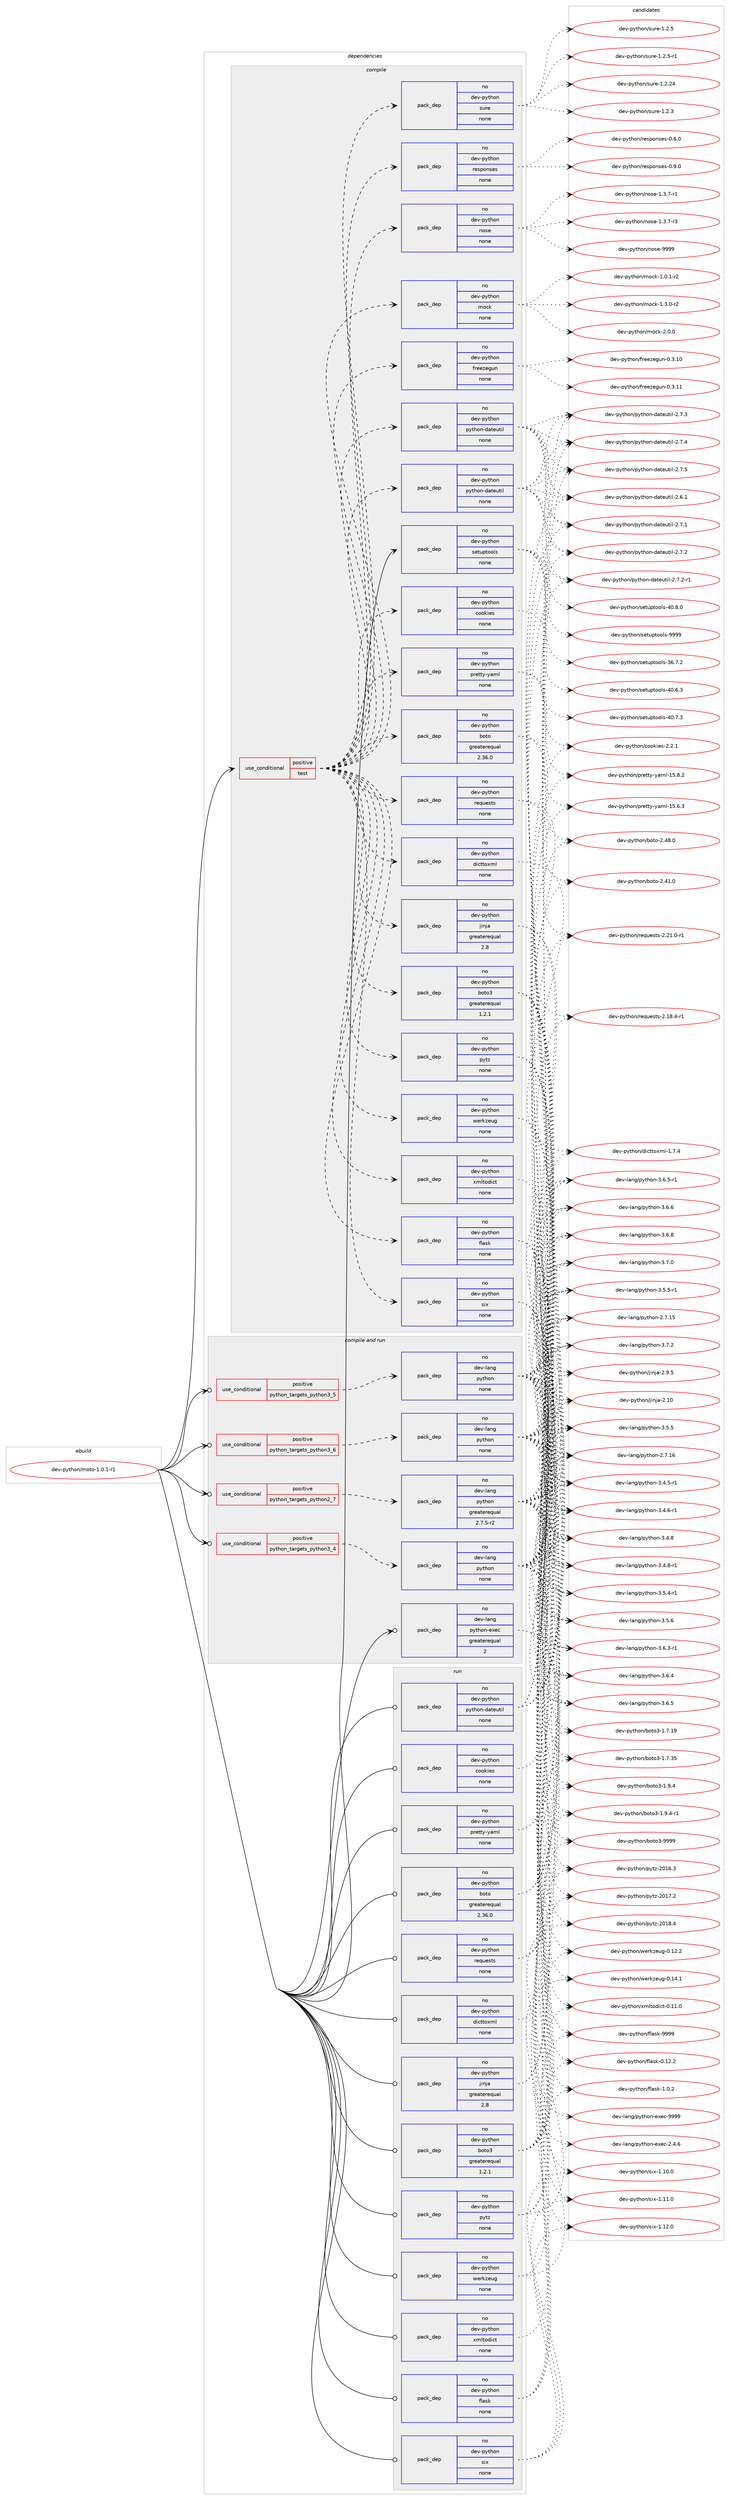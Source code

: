 digraph prolog {

# *************
# Graph options
# *************

newrank=true;
concentrate=true;
compound=true;
graph [rankdir=LR,fontname=Helvetica,fontsize=10,ranksep=1.5];#, ranksep=2.5, nodesep=0.2];
edge  [arrowhead=vee];
node  [fontname=Helvetica,fontsize=10];

# **********
# The ebuild
# **********

subgraph cluster_leftcol {
color=gray;
rank=same;
label=<<i>ebuild</i>>;
id [label="dev-python/moto-1.0.1-r1", color=red, width=4, href="../dev-python/moto-1.0.1-r1.svg"];
}

# ****************
# The dependencies
# ****************

subgraph cluster_midcol {
color=gray;
label=<<i>dependencies</i>>;
subgraph cluster_compile {
fillcolor="#eeeeee";
style=filled;
label=<<i>compile</i>>;
subgraph cond377640 {
dependency1419282 [label=<<TABLE BORDER="0" CELLBORDER="1" CELLSPACING="0" CELLPADDING="4"><TR><TD ROWSPAN="3" CELLPADDING="10">use_conditional</TD></TR><TR><TD>positive</TD></TR><TR><TD>test</TD></TR></TABLE>>, shape=none, color=red];
subgraph pack1018368 {
dependency1419283 [label=<<TABLE BORDER="0" CELLBORDER="1" CELLSPACING="0" CELLPADDING="4" WIDTH="220"><TR><TD ROWSPAN="6" CELLPADDING="30">pack_dep</TD></TR><TR><TD WIDTH="110">no</TD></TR><TR><TD>dev-python</TD></TR><TR><TD>cookies</TD></TR><TR><TD>none</TD></TR><TR><TD></TD></TR></TABLE>>, shape=none, color=blue];
}
dependency1419282:e -> dependency1419283:w [weight=20,style="dashed",arrowhead="vee"];
subgraph pack1018369 {
dependency1419284 [label=<<TABLE BORDER="0" CELLBORDER="1" CELLSPACING="0" CELLPADDING="4" WIDTH="220"><TR><TD ROWSPAN="6" CELLPADDING="30">pack_dep</TD></TR><TR><TD WIDTH="110">no</TD></TR><TR><TD>dev-python</TD></TR><TR><TD>dicttoxml</TD></TR><TR><TD>none</TD></TR><TR><TD></TD></TR></TABLE>>, shape=none, color=blue];
}
dependency1419282:e -> dependency1419284:w [weight=20,style="dashed",arrowhead="vee"];
subgraph pack1018370 {
dependency1419285 [label=<<TABLE BORDER="0" CELLBORDER="1" CELLSPACING="0" CELLPADDING="4" WIDTH="220"><TR><TD ROWSPAN="6" CELLPADDING="30">pack_dep</TD></TR><TR><TD WIDTH="110">no</TD></TR><TR><TD>dev-python</TD></TR><TR><TD>jinja</TD></TR><TR><TD>greaterequal</TD></TR><TR><TD>2.8</TD></TR></TABLE>>, shape=none, color=blue];
}
dependency1419282:e -> dependency1419285:w [weight=20,style="dashed",arrowhead="vee"];
subgraph pack1018371 {
dependency1419286 [label=<<TABLE BORDER="0" CELLBORDER="1" CELLSPACING="0" CELLPADDING="4" WIDTH="220"><TR><TD ROWSPAN="6" CELLPADDING="30">pack_dep</TD></TR><TR><TD WIDTH="110">no</TD></TR><TR><TD>dev-python</TD></TR><TR><TD>boto</TD></TR><TR><TD>greaterequal</TD></TR><TR><TD>2.36.0</TD></TR></TABLE>>, shape=none, color=blue];
}
dependency1419282:e -> dependency1419286:w [weight=20,style="dashed",arrowhead="vee"];
subgraph pack1018372 {
dependency1419287 [label=<<TABLE BORDER="0" CELLBORDER="1" CELLSPACING="0" CELLPADDING="4" WIDTH="220"><TR><TD ROWSPAN="6" CELLPADDING="30">pack_dep</TD></TR><TR><TD WIDTH="110">no</TD></TR><TR><TD>dev-python</TD></TR><TR><TD>boto3</TD></TR><TR><TD>greaterequal</TD></TR><TR><TD>1.2.1</TD></TR></TABLE>>, shape=none, color=blue];
}
dependency1419282:e -> dependency1419287:w [weight=20,style="dashed",arrowhead="vee"];
subgraph pack1018373 {
dependency1419288 [label=<<TABLE BORDER="0" CELLBORDER="1" CELLSPACING="0" CELLPADDING="4" WIDTH="220"><TR><TD ROWSPAN="6" CELLPADDING="30">pack_dep</TD></TR><TR><TD WIDTH="110">no</TD></TR><TR><TD>dev-python</TD></TR><TR><TD>flask</TD></TR><TR><TD>none</TD></TR><TR><TD></TD></TR></TABLE>>, shape=none, color=blue];
}
dependency1419282:e -> dependency1419288:w [weight=20,style="dashed",arrowhead="vee"];
subgraph pack1018374 {
dependency1419289 [label=<<TABLE BORDER="0" CELLBORDER="1" CELLSPACING="0" CELLPADDING="4" WIDTH="220"><TR><TD ROWSPAN="6" CELLPADDING="30">pack_dep</TD></TR><TR><TD WIDTH="110">no</TD></TR><TR><TD>dev-python</TD></TR><TR><TD>pretty-yaml</TD></TR><TR><TD>none</TD></TR><TR><TD></TD></TR></TABLE>>, shape=none, color=blue];
}
dependency1419282:e -> dependency1419289:w [weight=20,style="dashed",arrowhead="vee"];
subgraph pack1018375 {
dependency1419290 [label=<<TABLE BORDER="0" CELLBORDER="1" CELLSPACING="0" CELLPADDING="4" WIDTH="220"><TR><TD ROWSPAN="6" CELLPADDING="30">pack_dep</TD></TR><TR><TD WIDTH="110">no</TD></TR><TR><TD>dev-python</TD></TR><TR><TD>python-dateutil</TD></TR><TR><TD>none</TD></TR><TR><TD></TD></TR></TABLE>>, shape=none, color=blue];
}
dependency1419282:e -> dependency1419290:w [weight=20,style="dashed",arrowhead="vee"];
subgraph pack1018376 {
dependency1419291 [label=<<TABLE BORDER="0" CELLBORDER="1" CELLSPACING="0" CELLPADDING="4" WIDTH="220"><TR><TD ROWSPAN="6" CELLPADDING="30">pack_dep</TD></TR><TR><TD WIDTH="110">no</TD></TR><TR><TD>dev-python</TD></TR><TR><TD>pytz</TD></TR><TR><TD>none</TD></TR><TR><TD></TD></TR></TABLE>>, shape=none, color=blue];
}
dependency1419282:e -> dependency1419291:w [weight=20,style="dashed",arrowhead="vee"];
subgraph pack1018377 {
dependency1419292 [label=<<TABLE BORDER="0" CELLBORDER="1" CELLSPACING="0" CELLPADDING="4" WIDTH="220"><TR><TD ROWSPAN="6" CELLPADDING="30">pack_dep</TD></TR><TR><TD WIDTH="110">no</TD></TR><TR><TD>dev-python</TD></TR><TR><TD>python-dateutil</TD></TR><TR><TD>none</TD></TR><TR><TD></TD></TR></TABLE>>, shape=none, color=blue];
}
dependency1419282:e -> dependency1419292:w [weight=20,style="dashed",arrowhead="vee"];
subgraph pack1018378 {
dependency1419293 [label=<<TABLE BORDER="0" CELLBORDER="1" CELLSPACING="0" CELLPADDING="4" WIDTH="220"><TR><TD ROWSPAN="6" CELLPADDING="30">pack_dep</TD></TR><TR><TD WIDTH="110">no</TD></TR><TR><TD>dev-python</TD></TR><TR><TD>requests</TD></TR><TR><TD>none</TD></TR><TR><TD></TD></TR></TABLE>>, shape=none, color=blue];
}
dependency1419282:e -> dependency1419293:w [weight=20,style="dashed",arrowhead="vee"];
subgraph pack1018379 {
dependency1419294 [label=<<TABLE BORDER="0" CELLBORDER="1" CELLSPACING="0" CELLPADDING="4" WIDTH="220"><TR><TD ROWSPAN="6" CELLPADDING="30">pack_dep</TD></TR><TR><TD WIDTH="110">no</TD></TR><TR><TD>dev-python</TD></TR><TR><TD>xmltodict</TD></TR><TR><TD>none</TD></TR><TR><TD></TD></TR></TABLE>>, shape=none, color=blue];
}
dependency1419282:e -> dependency1419294:w [weight=20,style="dashed",arrowhead="vee"];
subgraph pack1018380 {
dependency1419295 [label=<<TABLE BORDER="0" CELLBORDER="1" CELLSPACING="0" CELLPADDING="4" WIDTH="220"><TR><TD ROWSPAN="6" CELLPADDING="30">pack_dep</TD></TR><TR><TD WIDTH="110">no</TD></TR><TR><TD>dev-python</TD></TR><TR><TD>six</TD></TR><TR><TD>none</TD></TR><TR><TD></TD></TR></TABLE>>, shape=none, color=blue];
}
dependency1419282:e -> dependency1419295:w [weight=20,style="dashed",arrowhead="vee"];
subgraph pack1018381 {
dependency1419296 [label=<<TABLE BORDER="0" CELLBORDER="1" CELLSPACING="0" CELLPADDING="4" WIDTH="220"><TR><TD ROWSPAN="6" CELLPADDING="30">pack_dep</TD></TR><TR><TD WIDTH="110">no</TD></TR><TR><TD>dev-python</TD></TR><TR><TD>werkzeug</TD></TR><TR><TD>none</TD></TR><TR><TD></TD></TR></TABLE>>, shape=none, color=blue];
}
dependency1419282:e -> dependency1419296:w [weight=20,style="dashed",arrowhead="vee"];
subgraph pack1018382 {
dependency1419297 [label=<<TABLE BORDER="0" CELLBORDER="1" CELLSPACING="0" CELLPADDING="4" WIDTH="220"><TR><TD ROWSPAN="6" CELLPADDING="30">pack_dep</TD></TR><TR><TD WIDTH="110">no</TD></TR><TR><TD>dev-python</TD></TR><TR><TD>freezegun</TD></TR><TR><TD>none</TD></TR><TR><TD></TD></TR></TABLE>>, shape=none, color=blue];
}
dependency1419282:e -> dependency1419297:w [weight=20,style="dashed",arrowhead="vee"];
subgraph pack1018383 {
dependency1419298 [label=<<TABLE BORDER="0" CELLBORDER="1" CELLSPACING="0" CELLPADDING="4" WIDTH="220"><TR><TD ROWSPAN="6" CELLPADDING="30">pack_dep</TD></TR><TR><TD WIDTH="110">no</TD></TR><TR><TD>dev-python</TD></TR><TR><TD>mock</TD></TR><TR><TD>none</TD></TR><TR><TD></TD></TR></TABLE>>, shape=none, color=blue];
}
dependency1419282:e -> dependency1419298:w [weight=20,style="dashed",arrowhead="vee"];
subgraph pack1018384 {
dependency1419299 [label=<<TABLE BORDER="0" CELLBORDER="1" CELLSPACING="0" CELLPADDING="4" WIDTH="220"><TR><TD ROWSPAN="6" CELLPADDING="30">pack_dep</TD></TR><TR><TD WIDTH="110">no</TD></TR><TR><TD>dev-python</TD></TR><TR><TD>nose</TD></TR><TR><TD>none</TD></TR><TR><TD></TD></TR></TABLE>>, shape=none, color=blue];
}
dependency1419282:e -> dependency1419299:w [weight=20,style="dashed",arrowhead="vee"];
subgraph pack1018385 {
dependency1419300 [label=<<TABLE BORDER="0" CELLBORDER="1" CELLSPACING="0" CELLPADDING="4" WIDTH="220"><TR><TD ROWSPAN="6" CELLPADDING="30">pack_dep</TD></TR><TR><TD WIDTH="110">no</TD></TR><TR><TD>dev-python</TD></TR><TR><TD>responses</TD></TR><TR><TD>none</TD></TR><TR><TD></TD></TR></TABLE>>, shape=none, color=blue];
}
dependency1419282:e -> dependency1419300:w [weight=20,style="dashed",arrowhead="vee"];
subgraph pack1018386 {
dependency1419301 [label=<<TABLE BORDER="0" CELLBORDER="1" CELLSPACING="0" CELLPADDING="4" WIDTH="220"><TR><TD ROWSPAN="6" CELLPADDING="30">pack_dep</TD></TR><TR><TD WIDTH="110">no</TD></TR><TR><TD>dev-python</TD></TR><TR><TD>sure</TD></TR><TR><TD>none</TD></TR><TR><TD></TD></TR></TABLE>>, shape=none, color=blue];
}
dependency1419282:e -> dependency1419301:w [weight=20,style="dashed",arrowhead="vee"];
}
id:e -> dependency1419282:w [weight=20,style="solid",arrowhead="vee"];
subgraph pack1018387 {
dependency1419302 [label=<<TABLE BORDER="0" CELLBORDER="1" CELLSPACING="0" CELLPADDING="4" WIDTH="220"><TR><TD ROWSPAN="6" CELLPADDING="30">pack_dep</TD></TR><TR><TD WIDTH="110">no</TD></TR><TR><TD>dev-python</TD></TR><TR><TD>setuptools</TD></TR><TR><TD>none</TD></TR><TR><TD></TD></TR></TABLE>>, shape=none, color=blue];
}
id:e -> dependency1419302:w [weight=20,style="solid",arrowhead="vee"];
}
subgraph cluster_compileandrun {
fillcolor="#eeeeee";
style=filled;
label=<<i>compile and run</i>>;
subgraph cond377641 {
dependency1419303 [label=<<TABLE BORDER="0" CELLBORDER="1" CELLSPACING="0" CELLPADDING="4"><TR><TD ROWSPAN="3" CELLPADDING="10">use_conditional</TD></TR><TR><TD>positive</TD></TR><TR><TD>python_targets_python2_7</TD></TR></TABLE>>, shape=none, color=red];
subgraph pack1018388 {
dependency1419304 [label=<<TABLE BORDER="0" CELLBORDER="1" CELLSPACING="0" CELLPADDING="4" WIDTH="220"><TR><TD ROWSPAN="6" CELLPADDING="30">pack_dep</TD></TR><TR><TD WIDTH="110">no</TD></TR><TR><TD>dev-lang</TD></TR><TR><TD>python</TD></TR><TR><TD>greaterequal</TD></TR><TR><TD>2.7.5-r2</TD></TR></TABLE>>, shape=none, color=blue];
}
dependency1419303:e -> dependency1419304:w [weight=20,style="dashed",arrowhead="vee"];
}
id:e -> dependency1419303:w [weight=20,style="solid",arrowhead="odotvee"];
subgraph cond377642 {
dependency1419305 [label=<<TABLE BORDER="0" CELLBORDER="1" CELLSPACING="0" CELLPADDING="4"><TR><TD ROWSPAN="3" CELLPADDING="10">use_conditional</TD></TR><TR><TD>positive</TD></TR><TR><TD>python_targets_python3_4</TD></TR></TABLE>>, shape=none, color=red];
subgraph pack1018389 {
dependency1419306 [label=<<TABLE BORDER="0" CELLBORDER="1" CELLSPACING="0" CELLPADDING="4" WIDTH="220"><TR><TD ROWSPAN="6" CELLPADDING="30">pack_dep</TD></TR><TR><TD WIDTH="110">no</TD></TR><TR><TD>dev-lang</TD></TR><TR><TD>python</TD></TR><TR><TD>none</TD></TR><TR><TD></TD></TR></TABLE>>, shape=none, color=blue];
}
dependency1419305:e -> dependency1419306:w [weight=20,style="dashed",arrowhead="vee"];
}
id:e -> dependency1419305:w [weight=20,style="solid",arrowhead="odotvee"];
subgraph cond377643 {
dependency1419307 [label=<<TABLE BORDER="0" CELLBORDER="1" CELLSPACING="0" CELLPADDING="4"><TR><TD ROWSPAN="3" CELLPADDING="10">use_conditional</TD></TR><TR><TD>positive</TD></TR><TR><TD>python_targets_python3_5</TD></TR></TABLE>>, shape=none, color=red];
subgraph pack1018390 {
dependency1419308 [label=<<TABLE BORDER="0" CELLBORDER="1" CELLSPACING="0" CELLPADDING="4" WIDTH="220"><TR><TD ROWSPAN="6" CELLPADDING="30">pack_dep</TD></TR><TR><TD WIDTH="110">no</TD></TR><TR><TD>dev-lang</TD></TR><TR><TD>python</TD></TR><TR><TD>none</TD></TR><TR><TD></TD></TR></TABLE>>, shape=none, color=blue];
}
dependency1419307:e -> dependency1419308:w [weight=20,style="dashed",arrowhead="vee"];
}
id:e -> dependency1419307:w [weight=20,style="solid",arrowhead="odotvee"];
subgraph cond377644 {
dependency1419309 [label=<<TABLE BORDER="0" CELLBORDER="1" CELLSPACING="0" CELLPADDING="4"><TR><TD ROWSPAN="3" CELLPADDING="10">use_conditional</TD></TR><TR><TD>positive</TD></TR><TR><TD>python_targets_python3_6</TD></TR></TABLE>>, shape=none, color=red];
subgraph pack1018391 {
dependency1419310 [label=<<TABLE BORDER="0" CELLBORDER="1" CELLSPACING="0" CELLPADDING="4" WIDTH="220"><TR><TD ROWSPAN="6" CELLPADDING="30">pack_dep</TD></TR><TR><TD WIDTH="110">no</TD></TR><TR><TD>dev-lang</TD></TR><TR><TD>python</TD></TR><TR><TD>none</TD></TR><TR><TD></TD></TR></TABLE>>, shape=none, color=blue];
}
dependency1419309:e -> dependency1419310:w [weight=20,style="dashed",arrowhead="vee"];
}
id:e -> dependency1419309:w [weight=20,style="solid",arrowhead="odotvee"];
subgraph pack1018392 {
dependency1419311 [label=<<TABLE BORDER="0" CELLBORDER="1" CELLSPACING="0" CELLPADDING="4" WIDTH="220"><TR><TD ROWSPAN="6" CELLPADDING="30">pack_dep</TD></TR><TR><TD WIDTH="110">no</TD></TR><TR><TD>dev-lang</TD></TR><TR><TD>python-exec</TD></TR><TR><TD>greaterequal</TD></TR><TR><TD>2</TD></TR></TABLE>>, shape=none, color=blue];
}
id:e -> dependency1419311:w [weight=20,style="solid",arrowhead="odotvee"];
}
subgraph cluster_run {
fillcolor="#eeeeee";
style=filled;
label=<<i>run</i>>;
subgraph pack1018393 {
dependency1419312 [label=<<TABLE BORDER="0" CELLBORDER="1" CELLSPACING="0" CELLPADDING="4" WIDTH="220"><TR><TD ROWSPAN="6" CELLPADDING="30">pack_dep</TD></TR><TR><TD WIDTH="110">no</TD></TR><TR><TD>dev-python</TD></TR><TR><TD>boto</TD></TR><TR><TD>greaterequal</TD></TR><TR><TD>2.36.0</TD></TR></TABLE>>, shape=none, color=blue];
}
id:e -> dependency1419312:w [weight=20,style="solid",arrowhead="odot"];
subgraph pack1018394 {
dependency1419313 [label=<<TABLE BORDER="0" CELLBORDER="1" CELLSPACING="0" CELLPADDING="4" WIDTH="220"><TR><TD ROWSPAN="6" CELLPADDING="30">pack_dep</TD></TR><TR><TD WIDTH="110">no</TD></TR><TR><TD>dev-python</TD></TR><TR><TD>boto3</TD></TR><TR><TD>greaterequal</TD></TR><TR><TD>1.2.1</TD></TR></TABLE>>, shape=none, color=blue];
}
id:e -> dependency1419313:w [weight=20,style="solid",arrowhead="odot"];
subgraph pack1018395 {
dependency1419314 [label=<<TABLE BORDER="0" CELLBORDER="1" CELLSPACING="0" CELLPADDING="4" WIDTH="220"><TR><TD ROWSPAN="6" CELLPADDING="30">pack_dep</TD></TR><TR><TD WIDTH="110">no</TD></TR><TR><TD>dev-python</TD></TR><TR><TD>cookies</TD></TR><TR><TD>none</TD></TR><TR><TD></TD></TR></TABLE>>, shape=none, color=blue];
}
id:e -> dependency1419314:w [weight=20,style="solid",arrowhead="odot"];
subgraph pack1018396 {
dependency1419315 [label=<<TABLE BORDER="0" CELLBORDER="1" CELLSPACING="0" CELLPADDING="4" WIDTH="220"><TR><TD ROWSPAN="6" CELLPADDING="30">pack_dep</TD></TR><TR><TD WIDTH="110">no</TD></TR><TR><TD>dev-python</TD></TR><TR><TD>dicttoxml</TD></TR><TR><TD>none</TD></TR><TR><TD></TD></TR></TABLE>>, shape=none, color=blue];
}
id:e -> dependency1419315:w [weight=20,style="solid",arrowhead="odot"];
subgraph pack1018397 {
dependency1419316 [label=<<TABLE BORDER="0" CELLBORDER="1" CELLSPACING="0" CELLPADDING="4" WIDTH="220"><TR><TD ROWSPAN="6" CELLPADDING="30">pack_dep</TD></TR><TR><TD WIDTH="110">no</TD></TR><TR><TD>dev-python</TD></TR><TR><TD>flask</TD></TR><TR><TD>none</TD></TR><TR><TD></TD></TR></TABLE>>, shape=none, color=blue];
}
id:e -> dependency1419316:w [weight=20,style="solid",arrowhead="odot"];
subgraph pack1018398 {
dependency1419317 [label=<<TABLE BORDER="0" CELLBORDER="1" CELLSPACING="0" CELLPADDING="4" WIDTH="220"><TR><TD ROWSPAN="6" CELLPADDING="30">pack_dep</TD></TR><TR><TD WIDTH="110">no</TD></TR><TR><TD>dev-python</TD></TR><TR><TD>jinja</TD></TR><TR><TD>greaterequal</TD></TR><TR><TD>2.8</TD></TR></TABLE>>, shape=none, color=blue];
}
id:e -> dependency1419317:w [weight=20,style="solid",arrowhead="odot"];
subgraph pack1018399 {
dependency1419318 [label=<<TABLE BORDER="0" CELLBORDER="1" CELLSPACING="0" CELLPADDING="4" WIDTH="220"><TR><TD ROWSPAN="6" CELLPADDING="30">pack_dep</TD></TR><TR><TD WIDTH="110">no</TD></TR><TR><TD>dev-python</TD></TR><TR><TD>pretty-yaml</TD></TR><TR><TD>none</TD></TR><TR><TD></TD></TR></TABLE>>, shape=none, color=blue];
}
id:e -> dependency1419318:w [weight=20,style="solid",arrowhead="odot"];
subgraph pack1018400 {
dependency1419319 [label=<<TABLE BORDER="0" CELLBORDER="1" CELLSPACING="0" CELLPADDING="4" WIDTH="220"><TR><TD ROWSPAN="6" CELLPADDING="30">pack_dep</TD></TR><TR><TD WIDTH="110">no</TD></TR><TR><TD>dev-python</TD></TR><TR><TD>python-dateutil</TD></TR><TR><TD>none</TD></TR><TR><TD></TD></TR></TABLE>>, shape=none, color=blue];
}
id:e -> dependency1419319:w [weight=20,style="solid",arrowhead="odot"];
subgraph pack1018401 {
dependency1419320 [label=<<TABLE BORDER="0" CELLBORDER="1" CELLSPACING="0" CELLPADDING="4" WIDTH="220"><TR><TD ROWSPAN="6" CELLPADDING="30">pack_dep</TD></TR><TR><TD WIDTH="110">no</TD></TR><TR><TD>dev-python</TD></TR><TR><TD>pytz</TD></TR><TR><TD>none</TD></TR><TR><TD></TD></TR></TABLE>>, shape=none, color=blue];
}
id:e -> dependency1419320:w [weight=20,style="solid",arrowhead="odot"];
subgraph pack1018402 {
dependency1419321 [label=<<TABLE BORDER="0" CELLBORDER="1" CELLSPACING="0" CELLPADDING="4" WIDTH="220"><TR><TD ROWSPAN="6" CELLPADDING="30">pack_dep</TD></TR><TR><TD WIDTH="110">no</TD></TR><TR><TD>dev-python</TD></TR><TR><TD>requests</TD></TR><TR><TD>none</TD></TR><TR><TD></TD></TR></TABLE>>, shape=none, color=blue];
}
id:e -> dependency1419321:w [weight=20,style="solid",arrowhead="odot"];
subgraph pack1018403 {
dependency1419322 [label=<<TABLE BORDER="0" CELLBORDER="1" CELLSPACING="0" CELLPADDING="4" WIDTH="220"><TR><TD ROWSPAN="6" CELLPADDING="30">pack_dep</TD></TR><TR><TD WIDTH="110">no</TD></TR><TR><TD>dev-python</TD></TR><TR><TD>six</TD></TR><TR><TD>none</TD></TR><TR><TD></TD></TR></TABLE>>, shape=none, color=blue];
}
id:e -> dependency1419322:w [weight=20,style="solid",arrowhead="odot"];
subgraph pack1018404 {
dependency1419323 [label=<<TABLE BORDER="0" CELLBORDER="1" CELLSPACING="0" CELLPADDING="4" WIDTH="220"><TR><TD ROWSPAN="6" CELLPADDING="30">pack_dep</TD></TR><TR><TD WIDTH="110">no</TD></TR><TR><TD>dev-python</TD></TR><TR><TD>werkzeug</TD></TR><TR><TD>none</TD></TR><TR><TD></TD></TR></TABLE>>, shape=none, color=blue];
}
id:e -> dependency1419323:w [weight=20,style="solid",arrowhead="odot"];
subgraph pack1018405 {
dependency1419324 [label=<<TABLE BORDER="0" CELLBORDER="1" CELLSPACING="0" CELLPADDING="4" WIDTH="220"><TR><TD ROWSPAN="6" CELLPADDING="30">pack_dep</TD></TR><TR><TD WIDTH="110">no</TD></TR><TR><TD>dev-python</TD></TR><TR><TD>xmltodict</TD></TR><TR><TD>none</TD></TR><TR><TD></TD></TR></TABLE>>, shape=none, color=blue];
}
id:e -> dependency1419324:w [weight=20,style="solid",arrowhead="odot"];
}
}

# **************
# The candidates
# **************

subgraph cluster_choices {
rank=same;
color=gray;
label=<<i>candidates</i>>;

subgraph choice1018368 {
color=black;
nodesep=1;
choice100101118451121211161041111104799111111107105101115455046504649 [label="dev-python/cookies-2.2.1", color=red, width=4,href="../dev-python/cookies-2.2.1.svg"];
dependency1419283:e -> choice100101118451121211161041111104799111111107105101115455046504649:w [style=dotted,weight="100"];
}
subgraph choice1018369 {
color=black;
nodesep=1;
choice100101118451121211161041111104710010599116116111120109108454946554652 [label="dev-python/dicttoxml-1.7.4", color=red, width=4,href="../dev-python/dicttoxml-1.7.4.svg"];
dependency1419284:e -> choice100101118451121211161041111104710010599116116111120109108454946554652:w [style=dotted,weight="100"];
}
subgraph choice1018370 {
color=black;
nodesep=1;
choice1001011184511212111610411111047106105110106974550464948 [label="dev-python/jinja-2.10", color=red, width=4,href="../dev-python/jinja-2.10.svg"];
choice100101118451121211161041111104710610511010697455046574653 [label="dev-python/jinja-2.9.5", color=red, width=4,href="../dev-python/jinja-2.9.5.svg"];
dependency1419285:e -> choice1001011184511212111610411111047106105110106974550464948:w [style=dotted,weight="100"];
dependency1419285:e -> choice100101118451121211161041111104710610511010697455046574653:w [style=dotted,weight="100"];
}
subgraph choice1018371 {
color=black;
nodesep=1;
choice10010111845112121116104111110479811111611145504652494648 [label="dev-python/boto-2.41.0", color=red, width=4,href="../dev-python/boto-2.41.0.svg"];
choice10010111845112121116104111110479811111611145504652564648 [label="dev-python/boto-2.48.0", color=red, width=4,href="../dev-python/boto-2.48.0.svg"];
dependency1419286:e -> choice10010111845112121116104111110479811111611145504652494648:w [style=dotted,weight="100"];
dependency1419286:e -> choice10010111845112121116104111110479811111611145504652564648:w [style=dotted,weight="100"];
}
subgraph choice1018372 {
color=black;
nodesep=1;
choice1001011184511212111610411111047981111161115145494655464957 [label="dev-python/boto3-1.7.19", color=red, width=4,href="../dev-python/boto3-1.7.19.svg"];
choice1001011184511212111610411111047981111161115145494655465153 [label="dev-python/boto3-1.7.35", color=red, width=4,href="../dev-python/boto3-1.7.35.svg"];
choice10010111845112121116104111110479811111611151454946574652 [label="dev-python/boto3-1.9.4", color=red, width=4,href="../dev-python/boto3-1.9.4.svg"];
choice100101118451121211161041111104798111116111514549465746524511449 [label="dev-python/boto3-1.9.4-r1", color=red, width=4,href="../dev-python/boto3-1.9.4-r1.svg"];
choice100101118451121211161041111104798111116111514557575757 [label="dev-python/boto3-9999", color=red, width=4,href="../dev-python/boto3-9999.svg"];
dependency1419287:e -> choice1001011184511212111610411111047981111161115145494655464957:w [style=dotted,weight="100"];
dependency1419287:e -> choice1001011184511212111610411111047981111161115145494655465153:w [style=dotted,weight="100"];
dependency1419287:e -> choice10010111845112121116104111110479811111611151454946574652:w [style=dotted,weight="100"];
dependency1419287:e -> choice100101118451121211161041111104798111116111514549465746524511449:w [style=dotted,weight="100"];
dependency1419287:e -> choice100101118451121211161041111104798111116111514557575757:w [style=dotted,weight="100"];
}
subgraph choice1018373 {
color=black;
nodesep=1;
choice10010111845112121116104111110471021089711510745484649504650 [label="dev-python/flask-0.12.2", color=red, width=4,href="../dev-python/flask-0.12.2.svg"];
choice100101118451121211161041111104710210897115107454946484650 [label="dev-python/flask-1.0.2", color=red, width=4,href="../dev-python/flask-1.0.2.svg"];
choice1001011184511212111610411111047102108971151074557575757 [label="dev-python/flask-9999", color=red, width=4,href="../dev-python/flask-9999.svg"];
dependency1419288:e -> choice10010111845112121116104111110471021089711510745484649504650:w [style=dotted,weight="100"];
dependency1419288:e -> choice100101118451121211161041111104710210897115107454946484650:w [style=dotted,weight="100"];
dependency1419288:e -> choice1001011184511212111610411111047102108971151074557575757:w [style=dotted,weight="100"];
}
subgraph choice1018374 {
color=black;
nodesep=1;
choice1001011184511212111610411111047112114101116116121451219710910845495346544651 [label="dev-python/pretty-yaml-15.6.3", color=red, width=4,href="../dev-python/pretty-yaml-15.6.3.svg"];
choice1001011184511212111610411111047112114101116116121451219710910845495346564650 [label="dev-python/pretty-yaml-15.8.2", color=red, width=4,href="../dev-python/pretty-yaml-15.8.2.svg"];
dependency1419289:e -> choice1001011184511212111610411111047112114101116116121451219710910845495346544651:w [style=dotted,weight="100"];
dependency1419289:e -> choice1001011184511212111610411111047112114101116116121451219710910845495346564650:w [style=dotted,weight="100"];
}
subgraph choice1018375 {
color=black;
nodesep=1;
choice10010111845112121116104111110471121211161041111104510097116101117116105108455046544649 [label="dev-python/python-dateutil-2.6.1", color=red, width=4,href="../dev-python/python-dateutil-2.6.1.svg"];
choice10010111845112121116104111110471121211161041111104510097116101117116105108455046554649 [label="dev-python/python-dateutil-2.7.1", color=red, width=4,href="../dev-python/python-dateutil-2.7.1.svg"];
choice10010111845112121116104111110471121211161041111104510097116101117116105108455046554650 [label="dev-python/python-dateutil-2.7.2", color=red, width=4,href="../dev-python/python-dateutil-2.7.2.svg"];
choice100101118451121211161041111104711212111610411111045100971161011171161051084550465546504511449 [label="dev-python/python-dateutil-2.7.2-r1", color=red, width=4,href="../dev-python/python-dateutil-2.7.2-r1.svg"];
choice10010111845112121116104111110471121211161041111104510097116101117116105108455046554651 [label="dev-python/python-dateutil-2.7.3", color=red, width=4,href="../dev-python/python-dateutil-2.7.3.svg"];
choice10010111845112121116104111110471121211161041111104510097116101117116105108455046554652 [label="dev-python/python-dateutil-2.7.4", color=red, width=4,href="../dev-python/python-dateutil-2.7.4.svg"];
choice10010111845112121116104111110471121211161041111104510097116101117116105108455046554653 [label="dev-python/python-dateutil-2.7.5", color=red, width=4,href="../dev-python/python-dateutil-2.7.5.svg"];
dependency1419290:e -> choice10010111845112121116104111110471121211161041111104510097116101117116105108455046544649:w [style=dotted,weight="100"];
dependency1419290:e -> choice10010111845112121116104111110471121211161041111104510097116101117116105108455046554649:w [style=dotted,weight="100"];
dependency1419290:e -> choice10010111845112121116104111110471121211161041111104510097116101117116105108455046554650:w [style=dotted,weight="100"];
dependency1419290:e -> choice100101118451121211161041111104711212111610411111045100971161011171161051084550465546504511449:w [style=dotted,weight="100"];
dependency1419290:e -> choice10010111845112121116104111110471121211161041111104510097116101117116105108455046554651:w [style=dotted,weight="100"];
dependency1419290:e -> choice10010111845112121116104111110471121211161041111104510097116101117116105108455046554652:w [style=dotted,weight="100"];
dependency1419290:e -> choice10010111845112121116104111110471121211161041111104510097116101117116105108455046554653:w [style=dotted,weight="100"];
}
subgraph choice1018376 {
color=black;
nodesep=1;
choice100101118451121211161041111104711212111612245504849544651 [label="dev-python/pytz-2016.3", color=red, width=4,href="../dev-python/pytz-2016.3.svg"];
choice100101118451121211161041111104711212111612245504849554650 [label="dev-python/pytz-2017.2", color=red, width=4,href="../dev-python/pytz-2017.2.svg"];
choice100101118451121211161041111104711212111612245504849564652 [label="dev-python/pytz-2018.4", color=red, width=4,href="../dev-python/pytz-2018.4.svg"];
dependency1419291:e -> choice100101118451121211161041111104711212111612245504849544651:w [style=dotted,weight="100"];
dependency1419291:e -> choice100101118451121211161041111104711212111612245504849554650:w [style=dotted,weight="100"];
dependency1419291:e -> choice100101118451121211161041111104711212111612245504849564652:w [style=dotted,weight="100"];
}
subgraph choice1018377 {
color=black;
nodesep=1;
choice10010111845112121116104111110471121211161041111104510097116101117116105108455046544649 [label="dev-python/python-dateutil-2.6.1", color=red, width=4,href="../dev-python/python-dateutil-2.6.1.svg"];
choice10010111845112121116104111110471121211161041111104510097116101117116105108455046554649 [label="dev-python/python-dateutil-2.7.1", color=red, width=4,href="../dev-python/python-dateutil-2.7.1.svg"];
choice10010111845112121116104111110471121211161041111104510097116101117116105108455046554650 [label="dev-python/python-dateutil-2.7.2", color=red, width=4,href="../dev-python/python-dateutil-2.7.2.svg"];
choice100101118451121211161041111104711212111610411111045100971161011171161051084550465546504511449 [label="dev-python/python-dateutil-2.7.2-r1", color=red, width=4,href="../dev-python/python-dateutil-2.7.2-r1.svg"];
choice10010111845112121116104111110471121211161041111104510097116101117116105108455046554651 [label="dev-python/python-dateutil-2.7.3", color=red, width=4,href="../dev-python/python-dateutil-2.7.3.svg"];
choice10010111845112121116104111110471121211161041111104510097116101117116105108455046554652 [label="dev-python/python-dateutil-2.7.4", color=red, width=4,href="../dev-python/python-dateutil-2.7.4.svg"];
choice10010111845112121116104111110471121211161041111104510097116101117116105108455046554653 [label="dev-python/python-dateutil-2.7.5", color=red, width=4,href="../dev-python/python-dateutil-2.7.5.svg"];
dependency1419292:e -> choice10010111845112121116104111110471121211161041111104510097116101117116105108455046544649:w [style=dotted,weight="100"];
dependency1419292:e -> choice10010111845112121116104111110471121211161041111104510097116101117116105108455046554649:w [style=dotted,weight="100"];
dependency1419292:e -> choice10010111845112121116104111110471121211161041111104510097116101117116105108455046554650:w [style=dotted,weight="100"];
dependency1419292:e -> choice100101118451121211161041111104711212111610411111045100971161011171161051084550465546504511449:w [style=dotted,weight="100"];
dependency1419292:e -> choice10010111845112121116104111110471121211161041111104510097116101117116105108455046554651:w [style=dotted,weight="100"];
dependency1419292:e -> choice10010111845112121116104111110471121211161041111104510097116101117116105108455046554652:w [style=dotted,weight="100"];
dependency1419292:e -> choice10010111845112121116104111110471121211161041111104510097116101117116105108455046554653:w [style=dotted,weight="100"];
}
subgraph choice1018378 {
color=black;
nodesep=1;
choice1001011184511212111610411111047114101113117101115116115455046495646524511449 [label="dev-python/requests-2.18.4-r1", color=red, width=4,href="../dev-python/requests-2.18.4-r1.svg"];
choice1001011184511212111610411111047114101113117101115116115455046504946484511449 [label="dev-python/requests-2.21.0-r1", color=red, width=4,href="../dev-python/requests-2.21.0-r1.svg"];
dependency1419293:e -> choice1001011184511212111610411111047114101113117101115116115455046495646524511449:w [style=dotted,weight="100"];
dependency1419293:e -> choice1001011184511212111610411111047114101113117101115116115455046504946484511449:w [style=dotted,weight="100"];
}
subgraph choice1018379 {
color=black;
nodesep=1;
choice10010111845112121116104111110471201091081161111001059911645484649494648 [label="dev-python/xmltodict-0.11.0", color=red, width=4,href="../dev-python/xmltodict-0.11.0.svg"];
dependency1419294:e -> choice10010111845112121116104111110471201091081161111001059911645484649494648:w [style=dotted,weight="100"];
}
subgraph choice1018380 {
color=black;
nodesep=1;
choice100101118451121211161041111104711510512045494649484648 [label="dev-python/six-1.10.0", color=red, width=4,href="../dev-python/six-1.10.0.svg"];
choice100101118451121211161041111104711510512045494649494648 [label="dev-python/six-1.11.0", color=red, width=4,href="../dev-python/six-1.11.0.svg"];
choice100101118451121211161041111104711510512045494649504648 [label="dev-python/six-1.12.0", color=red, width=4,href="../dev-python/six-1.12.0.svg"];
dependency1419295:e -> choice100101118451121211161041111104711510512045494649484648:w [style=dotted,weight="100"];
dependency1419295:e -> choice100101118451121211161041111104711510512045494649494648:w [style=dotted,weight="100"];
dependency1419295:e -> choice100101118451121211161041111104711510512045494649504648:w [style=dotted,weight="100"];
}
subgraph choice1018381 {
color=black;
nodesep=1;
choice100101118451121211161041111104711910111410712210111710345484649504650 [label="dev-python/werkzeug-0.12.2", color=red, width=4,href="../dev-python/werkzeug-0.12.2.svg"];
choice100101118451121211161041111104711910111410712210111710345484649524649 [label="dev-python/werkzeug-0.14.1", color=red, width=4,href="../dev-python/werkzeug-0.14.1.svg"];
dependency1419296:e -> choice100101118451121211161041111104711910111410712210111710345484649504650:w [style=dotted,weight="100"];
dependency1419296:e -> choice100101118451121211161041111104711910111410712210111710345484649524649:w [style=dotted,weight="100"];
}
subgraph choice1018382 {
color=black;
nodesep=1;
choice100101118451121211161041111104710211410110112210110311711045484651464948 [label="dev-python/freezegun-0.3.10", color=red, width=4,href="../dev-python/freezegun-0.3.10.svg"];
choice100101118451121211161041111104710211410110112210110311711045484651464949 [label="dev-python/freezegun-0.3.11", color=red, width=4,href="../dev-python/freezegun-0.3.11.svg"];
dependency1419297:e -> choice100101118451121211161041111104710211410110112210110311711045484651464948:w [style=dotted,weight="100"];
dependency1419297:e -> choice100101118451121211161041111104710211410110112210110311711045484651464949:w [style=dotted,weight="100"];
}
subgraph choice1018383 {
color=black;
nodesep=1;
choice1001011184511212111610411111047109111991074549464846494511450 [label="dev-python/mock-1.0.1-r2", color=red, width=4,href="../dev-python/mock-1.0.1-r2.svg"];
choice1001011184511212111610411111047109111991074549465146484511450 [label="dev-python/mock-1.3.0-r2", color=red, width=4,href="../dev-python/mock-1.3.0-r2.svg"];
choice100101118451121211161041111104710911199107455046484648 [label="dev-python/mock-2.0.0", color=red, width=4,href="../dev-python/mock-2.0.0.svg"];
dependency1419298:e -> choice1001011184511212111610411111047109111991074549464846494511450:w [style=dotted,weight="100"];
dependency1419298:e -> choice1001011184511212111610411111047109111991074549465146484511450:w [style=dotted,weight="100"];
dependency1419298:e -> choice100101118451121211161041111104710911199107455046484648:w [style=dotted,weight="100"];
}
subgraph choice1018384 {
color=black;
nodesep=1;
choice10010111845112121116104111110471101111151014549465146554511449 [label="dev-python/nose-1.3.7-r1", color=red, width=4,href="../dev-python/nose-1.3.7-r1.svg"];
choice10010111845112121116104111110471101111151014549465146554511451 [label="dev-python/nose-1.3.7-r3", color=red, width=4,href="../dev-python/nose-1.3.7-r3.svg"];
choice10010111845112121116104111110471101111151014557575757 [label="dev-python/nose-9999", color=red, width=4,href="../dev-python/nose-9999.svg"];
dependency1419299:e -> choice10010111845112121116104111110471101111151014549465146554511449:w [style=dotted,weight="100"];
dependency1419299:e -> choice10010111845112121116104111110471101111151014549465146554511451:w [style=dotted,weight="100"];
dependency1419299:e -> choice10010111845112121116104111110471101111151014557575757:w [style=dotted,weight="100"];
}
subgraph choice1018385 {
color=black;
nodesep=1;
choice1001011184511212111610411111047114101115112111110115101115454846544648 [label="dev-python/responses-0.6.0", color=red, width=4,href="../dev-python/responses-0.6.0.svg"];
choice1001011184511212111610411111047114101115112111110115101115454846574648 [label="dev-python/responses-0.9.0", color=red, width=4,href="../dev-python/responses-0.9.0.svg"];
dependency1419300:e -> choice1001011184511212111610411111047114101115112111110115101115454846544648:w [style=dotted,weight="100"];
dependency1419300:e -> choice1001011184511212111610411111047114101115112111110115101115454846574648:w [style=dotted,weight="100"];
}
subgraph choice1018386 {
color=black;
nodesep=1;
choice100101118451121211161041111104711511711410145494650465052 [label="dev-python/sure-1.2.24", color=red, width=4,href="../dev-python/sure-1.2.24.svg"];
choice1001011184511212111610411111047115117114101454946504651 [label="dev-python/sure-1.2.3", color=red, width=4,href="../dev-python/sure-1.2.3.svg"];
choice1001011184511212111610411111047115117114101454946504653 [label="dev-python/sure-1.2.5", color=red, width=4,href="../dev-python/sure-1.2.5.svg"];
choice10010111845112121116104111110471151171141014549465046534511449 [label="dev-python/sure-1.2.5-r1", color=red, width=4,href="../dev-python/sure-1.2.5-r1.svg"];
dependency1419301:e -> choice100101118451121211161041111104711511711410145494650465052:w [style=dotted,weight="100"];
dependency1419301:e -> choice1001011184511212111610411111047115117114101454946504651:w [style=dotted,weight="100"];
dependency1419301:e -> choice1001011184511212111610411111047115117114101454946504653:w [style=dotted,weight="100"];
dependency1419301:e -> choice10010111845112121116104111110471151171141014549465046534511449:w [style=dotted,weight="100"];
}
subgraph choice1018387 {
color=black;
nodesep=1;
choice100101118451121211161041111104711510111611711211611111110811545515446554650 [label="dev-python/setuptools-36.7.2", color=red, width=4,href="../dev-python/setuptools-36.7.2.svg"];
choice100101118451121211161041111104711510111611711211611111110811545524846544651 [label="dev-python/setuptools-40.6.3", color=red, width=4,href="../dev-python/setuptools-40.6.3.svg"];
choice100101118451121211161041111104711510111611711211611111110811545524846554651 [label="dev-python/setuptools-40.7.3", color=red, width=4,href="../dev-python/setuptools-40.7.3.svg"];
choice100101118451121211161041111104711510111611711211611111110811545524846564648 [label="dev-python/setuptools-40.8.0", color=red, width=4,href="../dev-python/setuptools-40.8.0.svg"];
choice10010111845112121116104111110471151011161171121161111111081154557575757 [label="dev-python/setuptools-9999", color=red, width=4,href="../dev-python/setuptools-9999.svg"];
dependency1419302:e -> choice100101118451121211161041111104711510111611711211611111110811545515446554650:w [style=dotted,weight="100"];
dependency1419302:e -> choice100101118451121211161041111104711510111611711211611111110811545524846544651:w [style=dotted,weight="100"];
dependency1419302:e -> choice100101118451121211161041111104711510111611711211611111110811545524846554651:w [style=dotted,weight="100"];
dependency1419302:e -> choice100101118451121211161041111104711510111611711211611111110811545524846564648:w [style=dotted,weight="100"];
dependency1419302:e -> choice10010111845112121116104111110471151011161171121161111111081154557575757:w [style=dotted,weight="100"];
}
subgraph choice1018388 {
color=black;
nodesep=1;
choice10010111845108971101034711212111610411111045504655464953 [label="dev-lang/python-2.7.15", color=red, width=4,href="../dev-lang/python-2.7.15.svg"];
choice10010111845108971101034711212111610411111045504655464954 [label="dev-lang/python-2.7.16", color=red, width=4,href="../dev-lang/python-2.7.16.svg"];
choice1001011184510897110103471121211161041111104551465246534511449 [label="dev-lang/python-3.4.5-r1", color=red, width=4,href="../dev-lang/python-3.4.5-r1.svg"];
choice1001011184510897110103471121211161041111104551465246544511449 [label="dev-lang/python-3.4.6-r1", color=red, width=4,href="../dev-lang/python-3.4.6-r1.svg"];
choice100101118451089711010347112121116104111110455146524656 [label="dev-lang/python-3.4.8", color=red, width=4,href="../dev-lang/python-3.4.8.svg"];
choice1001011184510897110103471121211161041111104551465246564511449 [label="dev-lang/python-3.4.8-r1", color=red, width=4,href="../dev-lang/python-3.4.8-r1.svg"];
choice1001011184510897110103471121211161041111104551465346524511449 [label="dev-lang/python-3.5.4-r1", color=red, width=4,href="../dev-lang/python-3.5.4-r1.svg"];
choice100101118451089711010347112121116104111110455146534653 [label="dev-lang/python-3.5.5", color=red, width=4,href="../dev-lang/python-3.5.5.svg"];
choice1001011184510897110103471121211161041111104551465346534511449 [label="dev-lang/python-3.5.5-r1", color=red, width=4,href="../dev-lang/python-3.5.5-r1.svg"];
choice100101118451089711010347112121116104111110455146534654 [label="dev-lang/python-3.5.6", color=red, width=4,href="../dev-lang/python-3.5.6.svg"];
choice1001011184510897110103471121211161041111104551465446514511449 [label="dev-lang/python-3.6.3-r1", color=red, width=4,href="../dev-lang/python-3.6.3-r1.svg"];
choice100101118451089711010347112121116104111110455146544652 [label="dev-lang/python-3.6.4", color=red, width=4,href="../dev-lang/python-3.6.4.svg"];
choice100101118451089711010347112121116104111110455146544653 [label="dev-lang/python-3.6.5", color=red, width=4,href="../dev-lang/python-3.6.5.svg"];
choice1001011184510897110103471121211161041111104551465446534511449 [label="dev-lang/python-3.6.5-r1", color=red, width=4,href="../dev-lang/python-3.6.5-r1.svg"];
choice100101118451089711010347112121116104111110455146544654 [label="dev-lang/python-3.6.6", color=red, width=4,href="../dev-lang/python-3.6.6.svg"];
choice100101118451089711010347112121116104111110455146544656 [label="dev-lang/python-3.6.8", color=red, width=4,href="../dev-lang/python-3.6.8.svg"];
choice100101118451089711010347112121116104111110455146554648 [label="dev-lang/python-3.7.0", color=red, width=4,href="../dev-lang/python-3.7.0.svg"];
choice100101118451089711010347112121116104111110455146554650 [label="dev-lang/python-3.7.2", color=red, width=4,href="../dev-lang/python-3.7.2.svg"];
dependency1419304:e -> choice10010111845108971101034711212111610411111045504655464953:w [style=dotted,weight="100"];
dependency1419304:e -> choice10010111845108971101034711212111610411111045504655464954:w [style=dotted,weight="100"];
dependency1419304:e -> choice1001011184510897110103471121211161041111104551465246534511449:w [style=dotted,weight="100"];
dependency1419304:e -> choice1001011184510897110103471121211161041111104551465246544511449:w [style=dotted,weight="100"];
dependency1419304:e -> choice100101118451089711010347112121116104111110455146524656:w [style=dotted,weight="100"];
dependency1419304:e -> choice1001011184510897110103471121211161041111104551465246564511449:w [style=dotted,weight="100"];
dependency1419304:e -> choice1001011184510897110103471121211161041111104551465346524511449:w [style=dotted,weight="100"];
dependency1419304:e -> choice100101118451089711010347112121116104111110455146534653:w [style=dotted,weight="100"];
dependency1419304:e -> choice1001011184510897110103471121211161041111104551465346534511449:w [style=dotted,weight="100"];
dependency1419304:e -> choice100101118451089711010347112121116104111110455146534654:w [style=dotted,weight="100"];
dependency1419304:e -> choice1001011184510897110103471121211161041111104551465446514511449:w [style=dotted,weight="100"];
dependency1419304:e -> choice100101118451089711010347112121116104111110455146544652:w [style=dotted,weight="100"];
dependency1419304:e -> choice100101118451089711010347112121116104111110455146544653:w [style=dotted,weight="100"];
dependency1419304:e -> choice1001011184510897110103471121211161041111104551465446534511449:w [style=dotted,weight="100"];
dependency1419304:e -> choice100101118451089711010347112121116104111110455146544654:w [style=dotted,weight="100"];
dependency1419304:e -> choice100101118451089711010347112121116104111110455146544656:w [style=dotted,weight="100"];
dependency1419304:e -> choice100101118451089711010347112121116104111110455146554648:w [style=dotted,weight="100"];
dependency1419304:e -> choice100101118451089711010347112121116104111110455146554650:w [style=dotted,weight="100"];
}
subgraph choice1018389 {
color=black;
nodesep=1;
choice10010111845108971101034711212111610411111045504655464953 [label="dev-lang/python-2.7.15", color=red, width=4,href="../dev-lang/python-2.7.15.svg"];
choice10010111845108971101034711212111610411111045504655464954 [label="dev-lang/python-2.7.16", color=red, width=4,href="../dev-lang/python-2.7.16.svg"];
choice1001011184510897110103471121211161041111104551465246534511449 [label="dev-lang/python-3.4.5-r1", color=red, width=4,href="../dev-lang/python-3.4.5-r1.svg"];
choice1001011184510897110103471121211161041111104551465246544511449 [label="dev-lang/python-3.4.6-r1", color=red, width=4,href="../dev-lang/python-3.4.6-r1.svg"];
choice100101118451089711010347112121116104111110455146524656 [label="dev-lang/python-3.4.8", color=red, width=4,href="../dev-lang/python-3.4.8.svg"];
choice1001011184510897110103471121211161041111104551465246564511449 [label="dev-lang/python-3.4.8-r1", color=red, width=4,href="../dev-lang/python-3.4.8-r1.svg"];
choice1001011184510897110103471121211161041111104551465346524511449 [label="dev-lang/python-3.5.4-r1", color=red, width=4,href="../dev-lang/python-3.5.4-r1.svg"];
choice100101118451089711010347112121116104111110455146534653 [label="dev-lang/python-3.5.5", color=red, width=4,href="../dev-lang/python-3.5.5.svg"];
choice1001011184510897110103471121211161041111104551465346534511449 [label="dev-lang/python-3.5.5-r1", color=red, width=4,href="../dev-lang/python-3.5.5-r1.svg"];
choice100101118451089711010347112121116104111110455146534654 [label="dev-lang/python-3.5.6", color=red, width=4,href="../dev-lang/python-3.5.6.svg"];
choice1001011184510897110103471121211161041111104551465446514511449 [label="dev-lang/python-3.6.3-r1", color=red, width=4,href="../dev-lang/python-3.6.3-r1.svg"];
choice100101118451089711010347112121116104111110455146544652 [label="dev-lang/python-3.6.4", color=red, width=4,href="../dev-lang/python-3.6.4.svg"];
choice100101118451089711010347112121116104111110455146544653 [label="dev-lang/python-3.6.5", color=red, width=4,href="../dev-lang/python-3.6.5.svg"];
choice1001011184510897110103471121211161041111104551465446534511449 [label="dev-lang/python-3.6.5-r1", color=red, width=4,href="../dev-lang/python-3.6.5-r1.svg"];
choice100101118451089711010347112121116104111110455146544654 [label="dev-lang/python-3.6.6", color=red, width=4,href="../dev-lang/python-3.6.6.svg"];
choice100101118451089711010347112121116104111110455146544656 [label="dev-lang/python-3.6.8", color=red, width=4,href="../dev-lang/python-3.6.8.svg"];
choice100101118451089711010347112121116104111110455146554648 [label="dev-lang/python-3.7.0", color=red, width=4,href="../dev-lang/python-3.7.0.svg"];
choice100101118451089711010347112121116104111110455146554650 [label="dev-lang/python-3.7.2", color=red, width=4,href="../dev-lang/python-3.7.2.svg"];
dependency1419306:e -> choice10010111845108971101034711212111610411111045504655464953:w [style=dotted,weight="100"];
dependency1419306:e -> choice10010111845108971101034711212111610411111045504655464954:w [style=dotted,weight="100"];
dependency1419306:e -> choice1001011184510897110103471121211161041111104551465246534511449:w [style=dotted,weight="100"];
dependency1419306:e -> choice1001011184510897110103471121211161041111104551465246544511449:w [style=dotted,weight="100"];
dependency1419306:e -> choice100101118451089711010347112121116104111110455146524656:w [style=dotted,weight="100"];
dependency1419306:e -> choice1001011184510897110103471121211161041111104551465246564511449:w [style=dotted,weight="100"];
dependency1419306:e -> choice1001011184510897110103471121211161041111104551465346524511449:w [style=dotted,weight="100"];
dependency1419306:e -> choice100101118451089711010347112121116104111110455146534653:w [style=dotted,weight="100"];
dependency1419306:e -> choice1001011184510897110103471121211161041111104551465346534511449:w [style=dotted,weight="100"];
dependency1419306:e -> choice100101118451089711010347112121116104111110455146534654:w [style=dotted,weight="100"];
dependency1419306:e -> choice1001011184510897110103471121211161041111104551465446514511449:w [style=dotted,weight="100"];
dependency1419306:e -> choice100101118451089711010347112121116104111110455146544652:w [style=dotted,weight="100"];
dependency1419306:e -> choice100101118451089711010347112121116104111110455146544653:w [style=dotted,weight="100"];
dependency1419306:e -> choice1001011184510897110103471121211161041111104551465446534511449:w [style=dotted,weight="100"];
dependency1419306:e -> choice100101118451089711010347112121116104111110455146544654:w [style=dotted,weight="100"];
dependency1419306:e -> choice100101118451089711010347112121116104111110455146544656:w [style=dotted,weight="100"];
dependency1419306:e -> choice100101118451089711010347112121116104111110455146554648:w [style=dotted,weight="100"];
dependency1419306:e -> choice100101118451089711010347112121116104111110455146554650:w [style=dotted,weight="100"];
}
subgraph choice1018390 {
color=black;
nodesep=1;
choice10010111845108971101034711212111610411111045504655464953 [label="dev-lang/python-2.7.15", color=red, width=4,href="../dev-lang/python-2.7.15.svg"];
choice10010111845108971101034711212111610411111045504655464954 [label="dev-lang/python-2.7.16", color=red, width=4,href="../dev-lang/python-2.7.16.svg"];
choice1001011184510897110103471121211161041111104551465246534511449 [label="dev-lang/python-3.4.5-r1", color=red, width=4,href="../dev-lang/python-3.4.5-r1.svg"];
choice1001011184510897110103471121211161041111104551465246544511449 [label="dev-lang/python-3.4.6-r1", color=red, width=4,href="../dev-lang/python-3.4.6-r1.svg"];
choice100101118451089711010347112121116104111110455146524656 [label="dev-lang/python-3.4.8", color=red, width=4,href="../dev-lang/python-3.4.8.svg"];
choice1001011184510897110103471121211161041111104551465246564511449 [label="dev-lang/python-3.4.8-r1", color=red, width=4,href="../dev-lang/python-3.4.8-r1.svg"];
choice1001011184510897110103471121211161041111104551465346524511449 [label="dev-lang/python-3.5.4-r1", color=red, width=4,href="../dev-lang/python-3.5.4-r1.svg"];
choice100101118451089711010347112121116104111110455146534653 [label="dev-lang/python-3.5.5", color=red, width=4,href="../dev-lang/python-3.5.5.svg"];
choice1001011184510897110103471121211161041111104551465346534511449 [label="dev-lang/python-3.5.5-r1", color=red, width=4,href="../dev-lang/python-3.5.5-r1.svg"];
choice100101118451089711010347112121116104111110455146534654 [label="dev-lang/python-3.5.6", color=red, width=4,href="../dev-lang/python-3.5.6.svg"];
choice1001011184510897110103471121211161041111104551465446514511449 [label="dev-lang/python-3.6.3-r1", color=red, width=4,href="../dev-lang/python-3.6.3-r1.svg"];
choice100101118451089711010347112121116104111110455146544652 [label="dev-lang/python-3.6.4", color=red, width=4,href="../dev-lang/python-3.6.4.svg"];
choice100101118451089711010347112121116104111110455146544653 [label="dev-lang/python-3.6.5", color=red, width=4,href="../dev-lang/python-3.6.5.svg"];
choice1001011184510897110103471121211161041111104551465446534511449 [label="dev-lang/python-3.6.5-r1", color=red, width=4,href="../dev-lang/python-3.6.5-r1.svg"];
choice100101118451089711010347112121116104111110455146544654 [label="dev-lang/python-3.6.6", color=red, width=4,href="../dev-lang/python-3.6.6.svg"];
choice100101118451089711010347112121116104111110455146544656 [label="dev-lang/python-3.6.8", color=red, width=4,href="../dev-lang/python-3.6.8.svg"];
choice100101118451089711010347112121116104111110455146554648 [label="dev-lang/python-3.7.0", color=red, width=4,href="../dev-lang/python-3.7.0.svg"];
choice100101118451089711010347112121116104111110455146554650 [label="dev-lang/python-3.7.2", color=red, width=4,href="../dev-lang/python-3.7.2.svg"];
dependency1419308:e -> choice10010111845108971101034711212111610411111045504655464953:w [style=dotted,weight="100"];
dependency1419308:e -> choice10010111845108971101034711212111610411111045504655464954:w [style=dotted,weight="100"];
dependency1419308:e -> choice1001011184510897110103471121211161041111104551465246534511449:w [style=dotted,weight="100"];
dependency1419308:e -> choice1001011184510897110103471121211161041111104551465246544511449:w [style=dotted,weight="100"];
dependency1419308:e -> choice100101118451089711010347112121116104111110455146524656:w [style=dotted,weight="100"];
dependency1419308:e -> choice1001011184510897110103471121211161041111104551465246564511449:w [style=dotted,weight="100"];
dependency1419308:e -> choice1001011184510897110103471121211161041111104551465346524511449:w [style=dotted,weight="100"];
dependency1419308:e -> choice100101118451089711010347112121116104111110455146534653:w [style=dotted,weight="100"];
dependency1419308:e -> choice1001011184510897110103471121211161041111104551465346534511449:w [style=dotted,weight="100"];
dependency1419308:e -> choice100101118451089711010347112121116104111110455146534654:w [style=dotted,weight="100"];
dependency1419308:e -> choice1001011184510897110103471121211161041111104551465446514511449:w [style=dotted,weight="100"];
dependency1419308:e -> choice100101118451089711010347112121116104111110455146544652:w [style=dotted,weight="100"];
dependency1419308:e -> choice100101118451089711010347112121116104111110455146544653:w [style=dotted,weight="100"];
dependency1419308:e -> choice1001011184510897110103471121211161041111104551465446534511449:w [style=dotted,weight="100"];
dependency1419308:e -> choice100101118451089711010347112121116104111110455146544654:w [style=dotted,weight="100"];
dependency1419308:e -> choice100101118451089711010347112121116104111110455146544656:w [style=dotted,weight="100"];
dependency1419308:e -> choice100101118451089711010347112121116104111110455146554648:w [style=dotted,weight="100"];
dependency1419308:e -> choice100101118451089711010347112121116104111110455146554650:w [style=dotted,weight="100"];
}
subgraph choice1018391 {
color=black;
nodesep=1;
choice10010111845108971101034711212111610411111045504655464953 [label="dev-lang/python-2.7.15", color=red, width=4,href="../dev-lang/python-2.7.15.svg"];
choice10010111845108971101034711212111610411111045504655464954 [label="dev-lang/python-2.7.16", color=red, width=4,href="../dev-lang/python-2.7.16.svg"];
choice1001011184510897110103471121211161041111104551465246534511449 [label="dev-lang/python-3.4.5-r1", color=red, width=4,href="../dev-lang/python-3.4.5-r1.svg"];
choice1001011184510897110103471121211161041111104551465246544511449 [label="dev-lang/python-3.4.6-r1", color=red, width=4,href="../dev-lang/python-3.4.6-r1.svg"];
choice100101118451089711010347112121116104111110455146524656 [label="dev-lang/python-3.4.8", color=red, width=4,href="../dev-lang/python-3.4.8.svg"];
choice1001011184510897110103471121211161041111104551465246564511449 [label="dev-lang/python-3.4.8-r1", color=red, width=4,href="../dev-lang/python-3.4.8-r1.svg"];
choice1001011184510897110103471121211161041111104551465346524511449 [label="dev-lang/python-3.5.4-r1", color=red, width=4,href="../dev-lang/python-3.5.4-r1.svg"];
choice100101118451089711010347112121116104111110455146534653 [label="dev-lang/python-3.5.5", color=red, width=4,href="../dev-lang/python-3.5.5.svg"];
choice1001011184510897110103471121211161041111104551465346534511449 [label="dev-lang/python-3.5.5-r1", color=red, width=4,href="../dev-lang/python-3.5.5-r1.svg"];
choice100101118451089711010347112121116104111110455146534654 [label="dev-lang/python-3.5.6", color=red, width=4,href="../dev-lang/python-3.5.6.svg"];
choice1001011184510897110103471121211161041111104551465446514511449 [label="dev-lang/python-3.6.3-r1", color=red, width=4,href="../dev-lang/python-3.6.3-r1.svg"];
choice100101118451089711010347112121116104111110455146544652 [label="dev-lang/python-3.6.4", color=red, width=4,href="../dev-lang/python-3.6.4.svg"];
choice100101118451089711010347112121116104111110455146544653 [label="dev-lang/python-3.6.5", color=red, width=4,href="../dev-lang/python-3.6.5.svg"];
choice1001011184510897110103471121211161041111104551465446534511449 [label="dev-lang/python-3.6.5-r1", color=red, width=4,href="../dev-lang/python-3.6.5-r1.svg"];
choice100101118451089711010347112121116104111110455146544654 [label="dev-lang/python-3.6.6", color=red, width=4,href="../dev-lang/python-3.6.6.svg"];
choice100101118451089711010347112121116104111110455146544656 [label="dev-lang/python-3.6.8", color=red, width=4,href="../dev-lang/python-3.6.8.svg"];
choice100101118451089711010347112121116104111110455146554648 [label="dev-lang/python-3.7.0", color=red, width=4,href="../dev-lang/python-3.7.0.svg"];
choice100101118451089711010347112121116104111110455146554650 [label="dev-lang/python-3.7.2", color=red, width=4,href="../dev-lang/python-3.7.2.svg"];
dependency1419310:e -> choice10010111845108971101034711212111610411111045504655464953:w [style=dotted,weight="100"];
dependency1419310:e -> choice10010111845108971101034711212111610411111045504655464954:w [style=dotted,weight="100"];
dependency1419310:e -> choice1001011184510897110103471121211161041111104551465246534511449:w [style=dotted,weight="100"];
dependency1419310:e -> choice1001011184510897110103471121211161041111104551465246544511449:w [style=dotted,weight="100"];
dependency1419310:e -> choice100101118451089711010347112121116104111110455146524656:w [style=dotted,weight="100"];
dependency1419310:e -> choice1001011184510897110103471121211161041111104551465246564511449:w [style=dotted,weight="100"];
dependency1419310:e -> choice1001011184510897110103471121211161041111104551465346524511449:w [style=dotted,weight="100"];
dependency1419310:e -> choice100101118451089711010347112121116104111110455146534653:w [style=dotted,weight="100"];
dependency1419310:e -> choice1001011184510897110103471121211161041111104551465346534511449:w [style=dotted,weight="100"];
dependency1419310:e -> choice100101118451089711010347112121116104111110455146534654:w [style=dotted,weight="100"];
dependency1419310:e -> choice1001011184510897110103471121211161041111104551465446514511449:w [style=dotted,weight="100"];
dependency1419310:e -> choice100101118451089711010347112121116104111110455146544652:w [style=dotted,weight="100"];
dependency1419310:e -> choice100101118451089711010347112121116104111110455146544653:w [style=dotted,weight="100"];
dependency1419310:e -> choice1001011184510897110103471121211161041111104551465446534511449:w [style=dotted,weight="100"];
dependency1419310:e -> choice100101118451089711010347112121116104111110455146544654:w [style=dotted,weight="100"];
dependency1419310:e -> choice100101118451089711010347112121116104111110455146544656:w [style=dotted,weight="100"];
dependency1419310:e -> choice100101118451089711010347112121116104111110455146554648:w [style=dotted,weight="100"];
dependency1419310:e -> choice100101118451089711010347112121116104111110455146554650:w [style=dotted,weight="100"];
}
subgraph choice1018392 {
color=black;
nodesep=1;
choice1001011184510897110103471121211161041111104510112010199455046524654 [label="dev-lang/python-exec-2.4.6", color=red, width=4,href="../dev-lang/python-exec-2.4.6.svg"];
choice10010111845108971101034711212111610411111045101120101994557575757 [label="dev-lang/python-exec-9999", color=red, width=4,href="../dev-lang/python-exec-9999.svg"];
dependency1419311:e -> choice1001011184510897110103471121211161041111104510112010199455046524654:w [style=dotted,weight="100"];
dependency1419311:e -> choice10010111845108971101034711212111610411111045101120101994557575757:w [style=dotted,weight="100"];
}
subgraph choice1018393 {
color=black;
nodesep=1;
choice10010111845112121116104111110479811111611145504652494648 [label="dev-python/boto-2.41.0", color=red, width=4,href="../dev-python/boto-2.41.0.svg"];
choice10010111845112121116104111110479811111611145504652564648 [label="dev-python/boto-2.48.0", color=red, width=4,href="../dev-python/boto-2.48.0.svg"];
dependency1419312:e -> choice10010111845112121116104111110479811111611145504652494648:w [style=dotted,weight="100"];
dependency1419312:e -> choice10010111845112121116104111110479811111611145504652564648:w [style=dotted,weight="100"];
}
subgraph choice1018394 {
color=black;
nodesep=1;
choice1001011184511212111610411111047981111161115145494655464957 [label="dev-python/boto3-1.7.19", color=red, width=4,href="../dev-python/boto3-1.7.19.svg"];
choice1001011184511212111610411111047981111161115145494655465153 [label="dev-python/boto3-1.7.35", color=red, width=4,href="../dev-python/boto3-1.7.35.svg"];
choice10010111845112121116104111110479811111611151454946574652 [label="dev-python/boto3-1.9.4", color=red, width=4,href="../dev-python/boto3-1.9.4.svg"];
choice100101118451121211161041111104798111116111514549465746524511449 [label="dev-python/boto3-1.9.4-r1", color=red, width=4,href="../dev-python/boto3-1.9.4-r1.svg"];
choice100101118451121211161041111104798111116111514557575757 [label="dev-python/boto3-9999", color=red, width=4,href="../dev-python/boto3-9999.svg"];
dependency1419313:e -> choice1001011184511212111610411111047981111161115145494655464957:w [style=dotted,weight="100"];
dependency1419313:e -> choice1001011184511212111610411111047981111161115145494655465153:w [style=dotted,weight="100"];
dependency1419313:e -> choice10010111845112121116104111110479811111611151454946574652:w [style=dotted,weight="100"];
dependency1419313:e -> choice100101118451121211161041111104798111116111514549465746524511449:w [style=dotted,weight="100"];
dependency1419313:e -> choice100101118451121211161041111104798111116111514557575757:w [style=dotted,weight="100"];
}
subgraph choice1018395 {
color=black;
nodesep=1;
choice100101118451121211161041111104799111111107105101115455046504649 [label="dev-python/cookies-2.2.1", color=red, width=4,href="../dev-python/cookies-2.2.1.svg"];
dependency1419314:e -> choice100101118451121211161041111104799111111107105101115455046504649:w [style=dotted,weight="100"];
}
subgraph choice1018396 {
color=black;
nodesep=1;
choice100101118451121211161041111104710010599116116111120109108454946554652 [label="dev-python/dicttoxml-1.7.4", color=red, width=4,href="../dev-python/dicttoxml-1.7.4.svg"];
dependency1419315:e -> choice100101118451121211161041111104710010599116116111120109108454946554652:w [style=dotted,weight="100"];
}
subgraph choice1018397 {
color=black;
nodesep=1;
choice10010111845112121116104111110471021089711510745484649504650 [label="dev-python/flask-0.12.2", color=red, width=4,href="../dev-python/flask-0.12.2.svg"];
choice100101118451121211161041111104710210897115107454946484650 [label="dev-python/flask-1.0.2", color=red, width=4,href="../dev-python/flask-1.0.2.svg"];
choice1001011184511212111610411111047102108971151074557575757 [label="dev-python/flask-9999", color=red, width=4,href="../dev-python/flask-9999.svg"];
dependency1419316:e -> choice10010111845112121116104111110471021089711510745484649504650:w [style=dotted,weight="100"];
dependency1419316:e -> choice100101118451121211161041111104710210897115107454946484650:w [style=dotted,weight="100"];
dependency1419316:e -> choice1001011184511212111610411111047102108971151074557575757:w [style=dotted,weight="100"];
}
subgraph choice1018398 {
color=black;
nodesep=1;
choice1001011184511212111610411111047106105110106974550464948 [label="dev-python/jinja-2.10", color=red, width=4,href="../dev-python/jinja-2.10.svg"];
choice100101118451121211161041111104710610511010697455046574653 [label="dev-python/jinja-2.9.5", color=red, width=4,href="../dev-python/jinja-2.9.5.svg"];
dependency1419317:e -> choice1001011184511212111610411111047106105110106974550464948:w [style=dotted,weight="100"];
dependency1419317:e -> choice100101118451121211161041111104710610511010697455046574653:w [style=dotted,weight="100"];
}
subgraph choice1018399 {
color=black;
nodesep=1;
choice1001011184511212111610411111047112114101116116121451219710910845495346544651 [label="dev-python/pretty-yaml-15.6.3", color=red, width=4,href="../dev-python/pretty-yaml-15.6.3.svg"];
choice1001011184511212111610411111047112114101116116121451219710910845495346564650 [label="dev-python/pretty-yaml-15.8.2", color=red, width=4,href="../dev-python/pretty-yaml-15.8.2.svg"];
dependency1419318:e -> choice1001011184511212111610411111047112114101116116121451219710910845495346544651:w [style=dotted,weight="100"];
dependency1419318:e -> choice1001011184511212111610411111047112114101116116121451219710910845495346564650:w [style=dotted,weight="100"];
}
subgraph choice1018400 {
color=black;
nodesep=1;
choice10010111845112121116104111110471121211161041111104510097116101117116105108455046544649 [label="dev-python/python-dateutil-2.6.1", color=red, width=4,href="../dev-python/python-dateutil-2.6.1.svg"];
choice10010111845112121116104111110471121211161041111104510097116101117116105108455046554649 [label="dev-python/python-dateutil-2.7.1", color=red, width=4,href="../dev-python/python-dateutil-2.7.1.svg"];
choice10010111845112121116104111110471121211161041111104510097116101117116105108455046554650 [label="dev-python/python-dateutil-2.7.2", color=red, width=4,href="../dev-python/python-dateutil-2.7.2.svg"];
choice100101118451121211161041111104711212111610411111045100971161011171161051084550465546504511449 [label="dev-python/python-dateutil-2.7.2-r1", color=red, width=4,href="../dev-python/python-dateutil-2.7.2-r1.svg"];
choice10010111845112121116104111110471121211161041111104510097116101117116105108455046554651 [label="dev-python/python-dateutil-2.7.3", color=red, width=4,href="../dev-python/python-dateutil-2.7.3.svg"];
choice10010111845112121116104111110471121211161041111104510097116101117116105108455046554652 [label="dev-python/python-dateutil-2.7.4", color=red, width=4,href="../dev-python/python-dateutil-2.7.4.svg"];
choice10010111845112121116104111110471121211161041111104510097116101117116105108455046554653 [label="dev-python/python-dateutil-2.7.5", color=red, width=4,href="../dev-python/python-dateutil-2.7.5.svg"];
dependency1419319:e -> choice10010111845112121116104111110471121211161041111104510097116101117116105108455046544649:w [style=dotted,weight="100"];
dependency1419319:e -> choice10010111845112121116104111110471121211161041111104510097116101117116105108455046554649:w [style=dotted,weight="100"];
dependency1419319:e -> choice10010111845112121116104111110471121211161041111104510097116101117116105108455046554650:w [style=dotted,weight="100"];
dependency1419319:e -> choice100101118451121211161041111104711212111610411111045100971161011171161051084550465546504511449:w [style=dotted,weight="100"];
dependency1419319:e -> choice10010111845112121116104111110471121211161041111104510097116101117116105108455046554651:w [style=dotted,weight="100"];
dependency1419319:e -> choice10010111845112121116104111110471121211161041111104510097116101117116105108455046554652:w [style=dotted,weight="100"];
dependency1419319:e -> choice10010111845112121116104111110471121211161041111104510097116101117116105108455046554653:w [style=dotted,weight="100"];
}
subgraph choice1018401 {
color=black;
nodesep=1;
choice100101118451121211161041111104711212111612245504849544651 [label="dev-python/pytz-2016.3", color=red, width=4,href="../dev-python/pytz-2016.3.svg"];
choice100101118451121211161041111104711212111612245504849554650 [label="dev-python/pytz-2017.2", color=red, width=4,href="../dev-python/pytz-2017.2.svg"];
choice100101118451121211161041111104711212111612245504849564652 [label="dev-python/pytz-2018.4", color=red, width=4,href="../dev-python/pytz-2018.4.svg"];
dependency1419320:e -> choice100101118451121211161041111104711212111612245504849544651:w [style=dotted,weight="100"];
dependency1419320:e -> choice100101118451121211161041111104711212111612245504849554650:w [style=dotted,weight="100"];
dependency1419320:e -> choice100101118451121211161041111104711212111612245504849564652:w [style=dotted,weight="100"];
}
subgraph choice1018402 {
color=black;
nodesep=1;
choice1001011184511212111610411111047114101113117101115116115455046495646524511449 [label="dev-python/requests-2.18.4-r1", color=red, width=4,href="../dev-python/requests-2.18.4-r1.svg"];
choice1001011184511212111610411111047114101113117101115116115455046504946484511449 [label="dev-python/requests-2.21.0-r1", color=red, width=4,href="../dev-python/requests-2.21.0-r1.svg"];
dependency1419321:e -> choice1001011184511212111610411111047114101113117101115116115455046495646524511449:w [style=dotted,weight="100"];
dependency1419321:e -> choice1001011184511212111610411111047114101113117101115116115455046504946484511449:w [style=dotted,weight="100"];
}
subgraph choice1018403 {
color=black;
nodesep=1;
choice100101118451121211161041111104711510512045494649484648 [label="dev-python/six-1.10.0", color=red, width=4,href="../dev-python/six-1.10.0.svg"];
choice100101118451121211161041111104711510512045494649494648 [label="dev-python/six-1.11.0", color=red, width=4,href="../dev-python/six-1.11.0.svg"];
choice100101118451121211161041111104711510512045494649504648 [label="dev-python/six-1.12.0", color=red, width=4,href="../dev-python/six-1.12.0.svg"];
dependency1419322:e -> choice100101118451121211161041111104711510512045494649484648:w [style=dotted,weight="100"];
dependency1419322:e -> choice100101118451121211161041111104711510512045494649494648:w [style=dotted,weight="100"];
dependency1419322:e -> choice100101118451121211161041111104711510512045494649504648:w [style=dotted,weight="100"];
}
subgraph choice1018404 {
color=black;
nodesep=1;
choice100101118451121211161041111104711910111410712210111710345484649504650 [label="dev-python/werkzeug-0.12.2", color=red, width=4,href="../dev-python/werkzeug-0.12.2.svg"];
choice100101118451121211161041111104711910111410712210111710345484649524649 [label="dev-python/werkzeug-0.14.1", color=red, width=4,href="../dev-python/werkzeug-0.14.1.svg"];
dependency1419323:e -> choice100101118451121211161041111104711910111410712210111710345484649504650:w [style=dotted,weight="100"];
dependency1419323:e -> choice100101118451121211161041111104711910111410712210111710345484649524649:w [style=dotted,weight="100"];
}
subgraph choice1018405 {
color=black;
nodesep=1;
choice10010111845112121116104111110471201091081161111001059911645484649494648 [label="dev-python/xmltodict-0.11.0", color=red, width=4,href="../dev-python/xmltodict-0.11.0.svg"];
dependency1419324:e -> choice10010111845112121116104111110471201091081161111001059911645484649494648:w [style=dotted,weight="100"];
}
}

}
